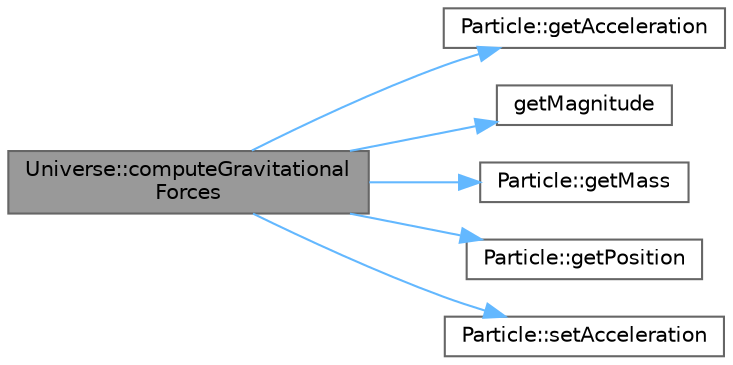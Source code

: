 digraph "Universe::computeGravitationalForces"
{
 // LATEX_PDF_SIZE
  bgcolor="transparent";
  edge [fontname=Helvetica,fontsize=10,labelfontname=Helvetica,labelfontsize=10];
  node [fontname=Helvetica,fontsize=10,shape=box,height=0.2,width=0.4];
  rankdir="LR";
  Node1 [id="Node000001",label="Universe::computeGravitational\lForces",height=0.2,width=0.4,color="gray40", fillcolor="grey60", style="filled", fontcolor="black",tooltip="Computes and applies gravitational forces between all particles."];
  Node1 -> Node2 [id="edge1_Node000001_Node000002",color="steelblue1",style="solid",tooltip=" "];
  Node2 [id="Node000002",label="Particle::getAcceleration",height=0.2,width=0.4,color="grey40", fillcolor="white", style="filled",URL="$classParticle.html#a72f20633f5f623489c1a60e92e9d3a20",tooltip="Gets the acceleration."];
  Node1 -> Node3 [id="edge2_Node000001_Node000003",color="steelblue1",style="solid",tooltip=" "];
  Node3 [id="Node000003",label="getMagnitude",height=0.2,width=0.4,color="grey40", fillcolor="white", style="filled",URL="$array_8cpp.html#a0937c26777921806631f5150d92e03f8",tooltip=" "];
  Node1 -> Node4 [id="edge3_Node000001_Node000004",color="steelblue1",style="solid",tooltip=" "];
  Node4 [id="Node000004",label="Particle::getMass",height=0.2,width=0.4,color="grey40", fillcolor="white", style="filled",URL="$classParticle.html#ad08e7b1d0cc7cb17bd0602caa4a22bc6",tooltip="Gets the mass."];
  Node1 -> Node5 [id="edge4_Node000001_Node000005",color="steelblue1",style="solid",tooltip=" "];
  Node5 [id="Node000005",label="Particle::getPosition",height=0.2,width=0.4,color="grey40", fillcolor="white", style="filled",URL="$classParticle.html#ae9abfb636d151913acad8d6c2354647e",tooltip="Gets the position."];
  Node1 -> Node6 [id="edge5_Node000001_Node000006",color="steelblue1",style="solid",tooltip=" "];
  Node6 [id="Node000006",label="Particle::setAcceleration",height=0.2,width=0.4,color="grey40", fillcolor="white", style="filled",URL="$classParticle.html#aa554d35d28364d690c5b3c89b7fbe66e",tooltip="Sets the acceleration."];
}
